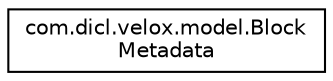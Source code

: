 digraph "Graphical Class Hierarchy"
{
  edge [fontname="Helvetica",fontsize="10",labelfontname="Helvetica",labelfontsize="10"];
  node [fontname="Helvetica",fontsize="10",shape=record];
  rankdir="LR";
  Node1 [label="com.dicl.velox.model.Block\lMetadata",height=0.2,width=0.4,color="black", fillcolor="white", style="filled",URL="$classcom_1_1dicl_1_1velox_1_1model_1_1BlockMetadata.html"];
}
